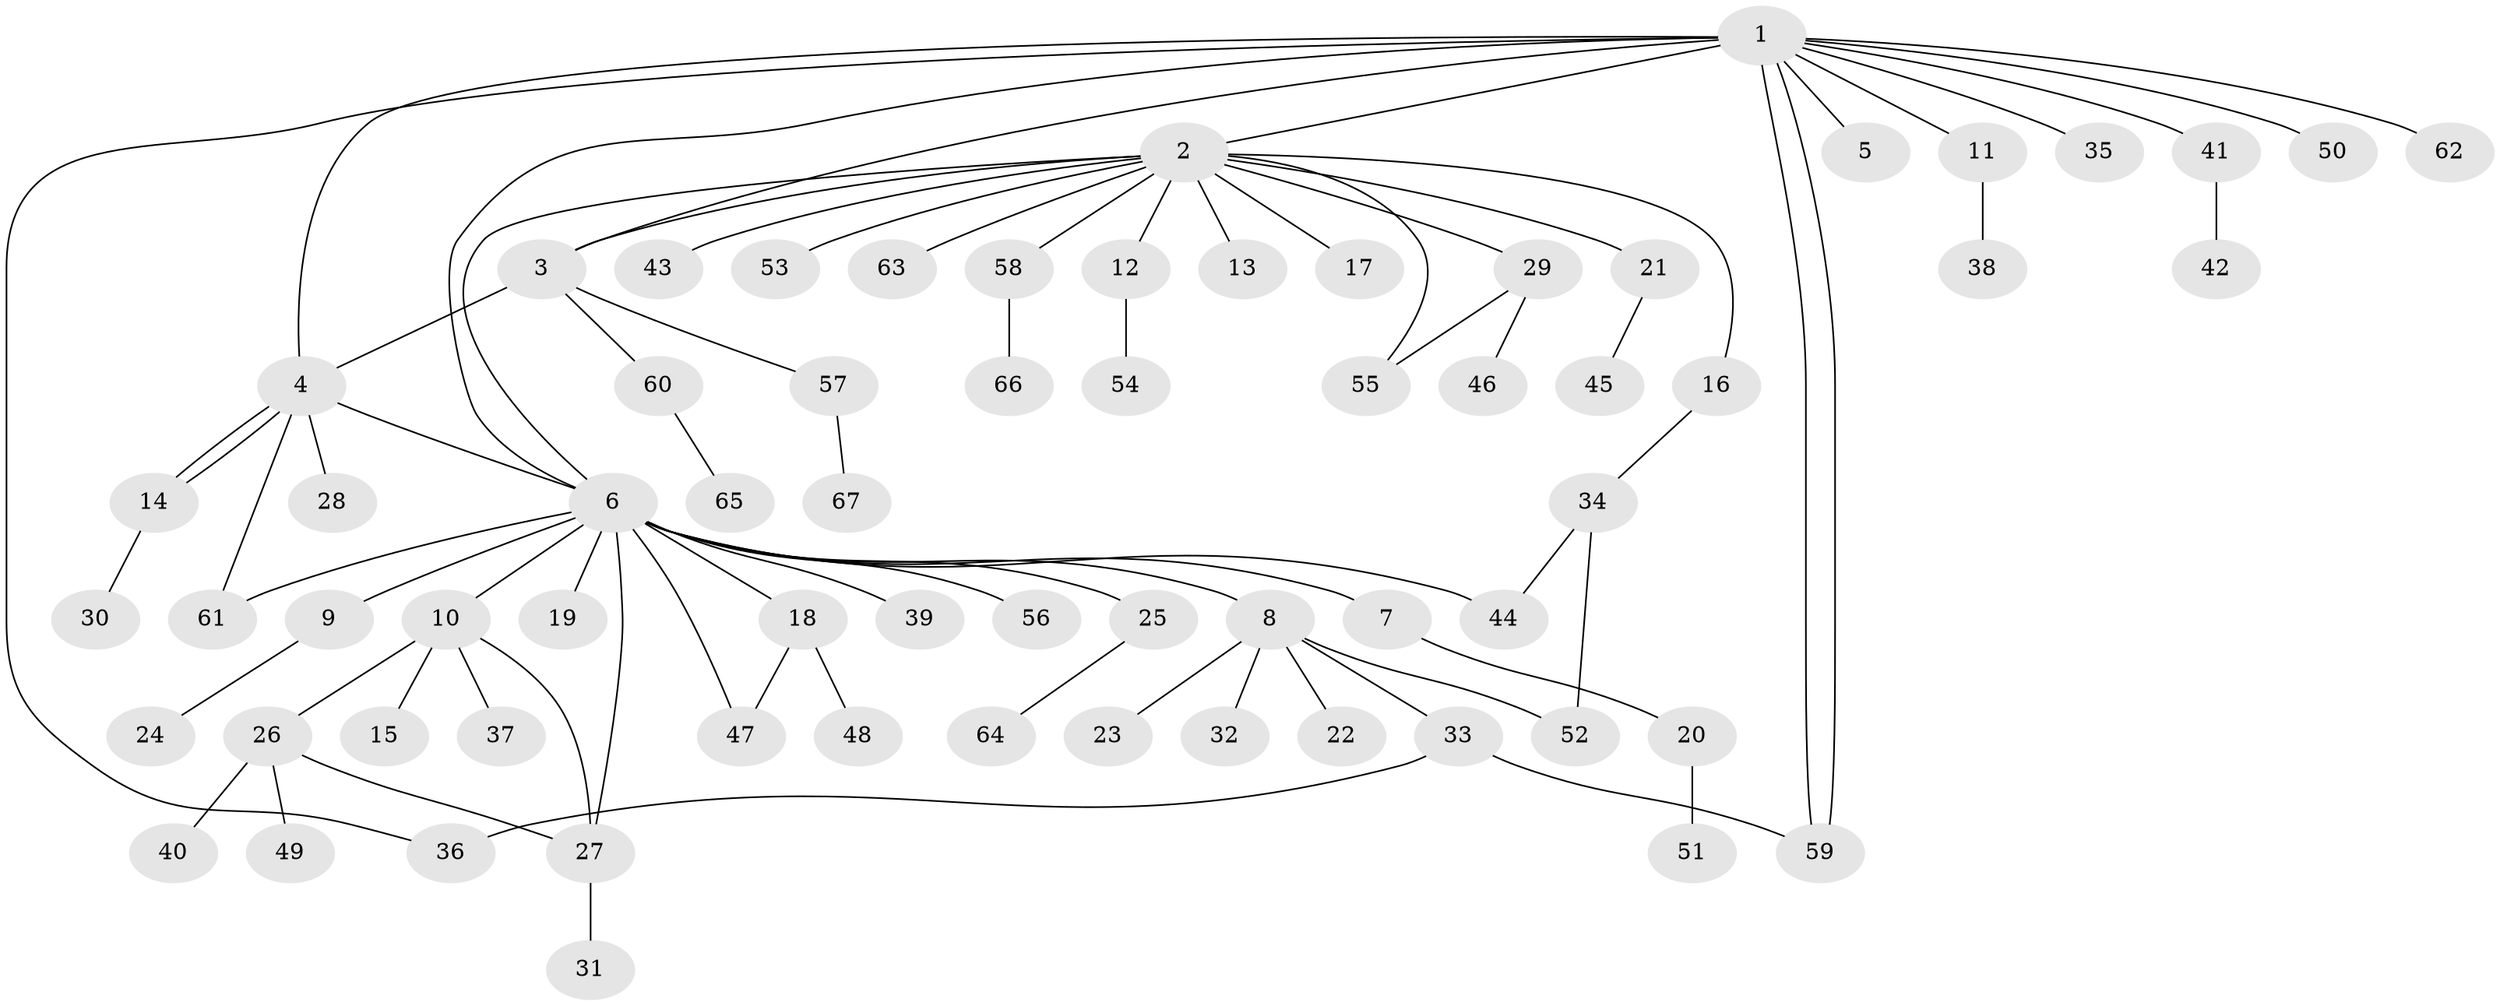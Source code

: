 // coarse degree distribution, {6: 0.047619047619047616, 7: 0.047619047619047616, 5: 0.047619047619047616, 4: 0.047619047619047616, 10: 0.047619047619047616, 3: 0.19047619047619047, 1: 0.47619047619047616, 2: 0.09523809523809523}
// Generated by graph-tools (version 1.1) at 2025/50/03/04/25 22:50:09]
// undirected, 67 vertices, 81 edges
graph export_dot {
  node [color=gray90,style=filled];
  1;
  2;
  3;
  4;
  5;
  6;
  7;
  8;
  9;
  10;
  11;
  12;
  13;
  14;
  15;
  16;
  17;
  18;
  19;
  20;
  21;
  22;
  23;
  24;
  25;
  26;
  27;
  28;
  29;
  30;
  31;
  32;
  33;
  34;
  35;
  36;
  37;
  38;
  39;
  40;
  41;
  42;
  43;
  44;
  45;
  46;
  47;
  48;
  49;
  50;
  51;
  52;
  53;
  54;
  55;
  56;
  57;
  58;
  59;
  60;
  61;
  62;
  63;
  64;
  65;
  66;
  67;
  1 -- 2;
  1 -- 3;
  1 -- 4;
  1 -- 5;
  1 -- 6;
  1 -- 11;
  1 -- 35;
  1 -- 36;
  1 -- 41;
  1 -- 50;
  1 -- 59;
  1 -- 59;
  1 -- 62;
  2 -- 3;
  2 -- 6;
  2 -- 12;
  2 -- 13;
  2 -- 16;
  2 -- 17;
  2 -- 21;
  2 -- 29;
  2 -- 43;
  2 -- 53;
  2 -- 55;
  2 -- 58;
  2 -- 63;
  3 -- 4;
  3 -- 57;
  3 -- 60;
  4 -- 6;
  4 -- 14;
  4 -- 14;
  4 -- 28;
  4 -- 61;
  6 -- 7;
  6 -- 8;
  6 -- 9;
  6 -- 10;
  6 -- 18;
  6 -- 19;
  6 -- 25;
  6 -- 27;
  6 -- 39;
  6 -- 44;
  6 -- 47;
  6 -- 56;
  6 -- 61;
  7 -- 20;
  8 -- 22;
  8 -- 23;
  8 -- 32;
  8 -- 33;
  8 -- 52;
  9 -- 24;
  10 -- 15;
  10 -- 26;
  10 -- 27;
  10 -- 37;
  11 -- 38;
  12 -- 54;
  14 -- 30;
  16 -- 34;
  18 -- 47;
  18 -- 48;
  20 -- 51;
  21 -- 45;
  25 -- 64;
  26 -- 27;
  26 -- 40;
  26 -- 49;
  27 -- 31;
  29 -- 46;
  29 -- 55;
  33 -- 36;
  33 -- 59;
  34 -- 44;
  34 -- 52;
  41 -- 42;
  57 -- 67;
  58 -- 66;
  60 -- 65;
}

